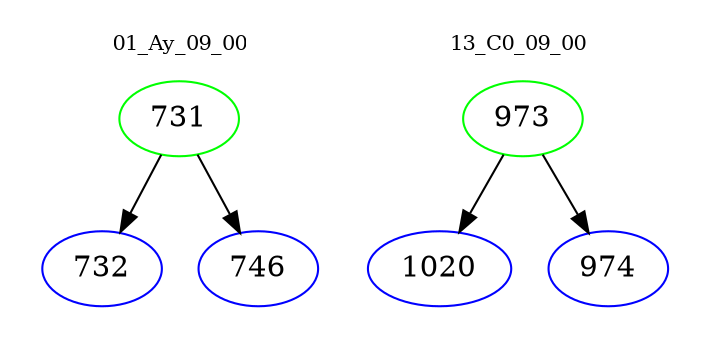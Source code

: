 digraph{
subgraph cluster_0 {
color = white
label = "01_Ay_09_00";
fontsize=10;
T0_731 [label="731", color="green"]
T0_731 -> T0_732 [color="black"]
T0_732 [label="732", color="blue"]
T0_731 -> T0_746 [color="black"]
T0_746 [label="746", color="blue"]
}
subgraph cluster_1 {
color = white
label = "13_C0_09_00";
fontsize=10;
T1_973 [label="973", color="green"]
T1_973 -> T1_1020 [color="black"]
T1_1020 [label="1020", color="blue"]
T1_973 -> T1_974 [color="black"]
T1_974 [label="974", color="blue"]
}
}
